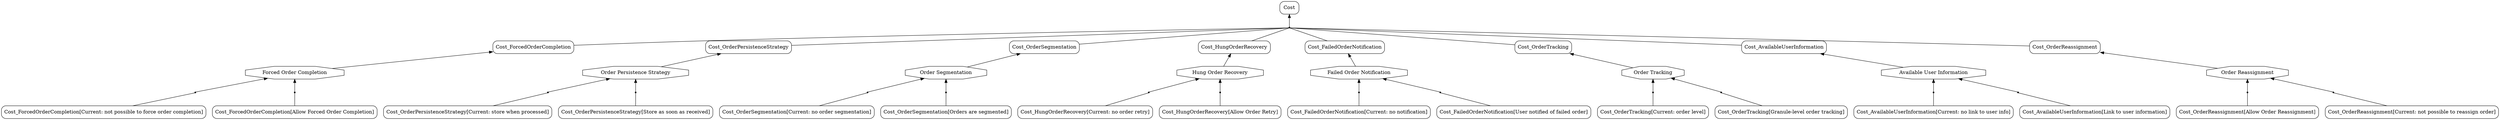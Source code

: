 digraph G { 
rankdir = BT 
AndRef0[shape = point] 
1[label="Order Reassignment", shape = polygon, sides =8]1->"Cost_OrderReassignment"
"Cost_OrderReassignment[Current: not possible to reassign order]"[shape = box, style = rounded] 
AndRef0->1
"Cost_OrderReassignment[Current: not possible to reassign order]"->AndRef0 [dir = none] 
AndRef1[shape = point] 
1[label="Order Reassignment", shape = polygon, sides =8]"Cost_OrderReassignment[Allow Order Reassignment]"[shape = box, style = rounded] 
AndRef1->1
"Cost_OrderReassignment[Allow Order Reassignment]"->AndRef1 [dir = none] 
"Cost_OrderReassignment"[shape = box, style = rounded] 
AndRef2[shape = point] 
3[label="Forced Order Completion", shape = polygon, sides =8]3->"Cost_ForcedOrderCompletion"
"Cost_ForcedOrderCompletion[Current: not possible to force order completion]"[shape = box, style = rounded] 
AndRef2->3
"Cost_ForcedOrderCompletion[Current: not possible to force order completion]"->AndRef2 [dir = none] 
AndRef3[shape = point] 
3[label="Forced Order Completion", shape = polygon, sides =8]"Cost_ForcedOrderCompletion[Allow Forced Order Completion]"[shape = box, style = rounded] 
AndRef3->3
"Cost_ForcedOrderCompletion[Allow Forced Order Completion]"->AndRef3 [dir = none] 
"Cost_ForcedOrderCompletion"[shape = box, style = rounded] 
AndRef4[shape = point] 
5[label="Order Persistence Strategy", shape = polygon, sides =8]5->"Cost_OrderPersistenceStrategy"
"Cost_OrderPersistenceStrategy[Current: store when processed]"[shape = box, style = rounded] 
AndRef4->5
"Cost_OrderPersistenceStrategy[Current: store when processed]"->AndRef4 [dir = none] 
AndRef5[shape = point] 
5[label="Order Persistence Strategy", shape = polygon, sides =8]"Cost_OrderPersistenceStrategy[Store as soon as received]"[shape = box, style = rounded] 
AndRef5->5
"Cost_OrderPersistenceStrategy[Store as soon as received]"->AndRef5 [dir = none] 
"Cost_OrderPersistenceStrategy"[shape = box, style = rounded] 
AndRef6[shape = point] 
7[label="Order Segmentation", shape = polygon, sides =8]7->"Cost_OrderSegmentation"
"Cost_OrderSegmentation[Current: no order segmentation]"[shape = box, style = rounded] 
AndRef6->7
"Cost_OrderSegmentation[Current: no order segmentation]"->AndRef6 [dir = none] 
AndRef7[shape = point] 
7[label="Order Segmentation", shape = polygon, sides =8]"Cost_OrderSegmentation[Orders are segmented]"[shape = box, style = rounded] 
AndRef7->7
"Cost_OrderSegmentation[Orders are segmented]"->AndRef7 [dir = none] 
"Cost_OrderSegmentation"[shape = box, style = rounded] 
AndRef8[shape = point] 
9[label="Hung Order Recovery", shape = polygon, sides =8]9->"Cost_HungOrderRecovery"
"Cost_HungOrderRecovery[Current: no order retry]"[shape = box, style = rounded] 
AndRef8->9
"Cost_HungOrderRecovery[Current: no order retry]"->AndRef8 [dir = none] 
AndRef9[shape = point] 
9[label="Hung Order Recovery", shape = polygon, sides =8]"Cost_HungOrderRecovery[Allow Order Retry]"[shape = box, style = rounded] 
AndRef9->9
"Cost_HungOrderRecovery[Allow Order Retry]"->AndRef9 [dir = none] 
"Cost_HungOrderRecovery"[shape = box, style = rounded] 
AndRef10[shape = point] 
11[label="Failed Order Notification", shape = polygon, sides =8]11->"Cost_FailedOrderNotification"
"Cost_FailedOrderNotification[Current: no notification]"[shape = box, style = rounded] 
AndRef10->11
"Cost_FailedOrderNotification[Current: no notification]"->AndRef10 [dir = none] 
AndRef11[shape = point] 
11[label="Failed Order Notification", shape = polygon, sides =8]"Cost_FailedOrderNotification[User notified of failed order]"[shape = box, style = rounded] 
AndRef11->11
"Cost_FailedOrderNotification[User notified of failed order]"->AndRef11 [dir = none] 
"Cost_FailedOrderNotification"[shape = box, style = rounded] 
AndRef12[shape = point] 
13[label="Order Tracking", shape = polygon, sides =8]13->"Cost_OrderTracking"
"Cost_OrderTracking[Current: order level]"[shape = box, style = rounded] 
AndRef12->13
"Cost_OrderTracking[Current: order level]"->AndRef12 [dir = none] 
AndRef13[shape = point] 
13[label="Order Tracking", shape = polygon, sides =8]"Cost_OrderTracking[Granule-level order tracking]"[shape = box, style = rounded] 
AndRef13->13
"Cost_OrderTracking[Granule-level order tracking]"->AndRef13 [dir = none] 
"Cost_OrderTracking"[shape = box, style = rounded] 
AndRef14[shape = point] 
15[label="Available User Information", shape = polygon, sides =8]15->"Cost_AvailableUserInformation"
"Cost_AvailableUserInformation[Current: no link to user info]"[shape = box, style = rounded] 
AndRef14->15
"Cost_AvailableUserInformation[Current: no link to user info]"->AndRef14 [dir = none] 
AndRef15[shape = point] 
15[label="Available User Information", shape = polygon, sides =8]"Cost_AvailableUserInformation[Link to user information]"[shape = box, style = rounded] 
AndRef15->15
"Cost_AvailableUserInformation[Link to user information]"->AndRef15 [dir = none] 
"Cost_AvailableUserInformation"[shape = box, style = rounded] 
"Cost"[shape = box, style = rounded] 
AndRef16[shape = point] 
AndRef16->"Cost"
"Cost_OrderReassignment"->AndRef16 [dir = none] 
"Cost_ForcedOrderCompletion"->AndRef16 [dir = none] 
"Cost_OrderPersistenceStrategy"->AndRef16 [dir = none] 
"Cost_OrderSegmentation"->AndRef16 [dir = none] 
"Cost_HungOrderRecovery"->AndRef16 [dir = none] 
"Cost_FailedOrderNotification"->AndRef16 [dir = none] 
"Cost_OrderTracking"->AndRef16 [dir = none] 
"Cost_AvailableUserInformation"->AndRef16 [dir = none] 
}

